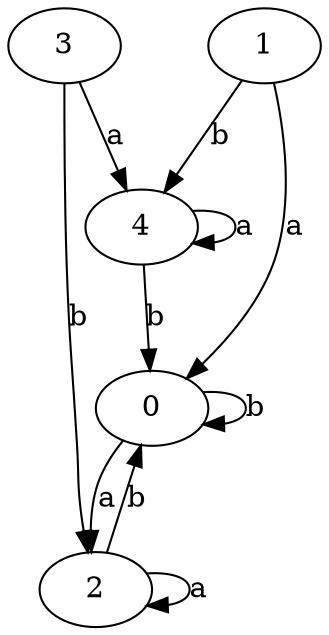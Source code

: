 digraph {
 ranksep=0.5;
 d2tdocpreamble = "\usetikzlibrary{automata}";
 d2tfigpreamble = "\tikzstyle{every state}= [ draw=blue!50,very thick,fill=blue!20]  \tikzstyle{auto}= [fill=white]";
 node [style="state"];
 edge [lblstyle="auto",topath="bend right", len=4  ]
  "0" [label="0",];
  "1" [label="1",style = "state, accepting"];
  "2" [label="2",];
  "3" [label="3",];
  "4" [label="4",style = "state, initial"];
  "0" -> "0" [label="b",topath="loop above"];
  "0" -> "2" [label="a"];
  "1" -> "0" [label="a"];
  "1" -> "4" [label="b"];
  "2" -> "0" [label="b"];
  "2" -> "2" [label="a",topath="loop above"];
  "3" -> "2" [label="b"];
  "3" -> "4" [label="a"];
  "4" -> "0" [label="b"];
  "4" -> "4" [label="a",topath="loop above"];
}